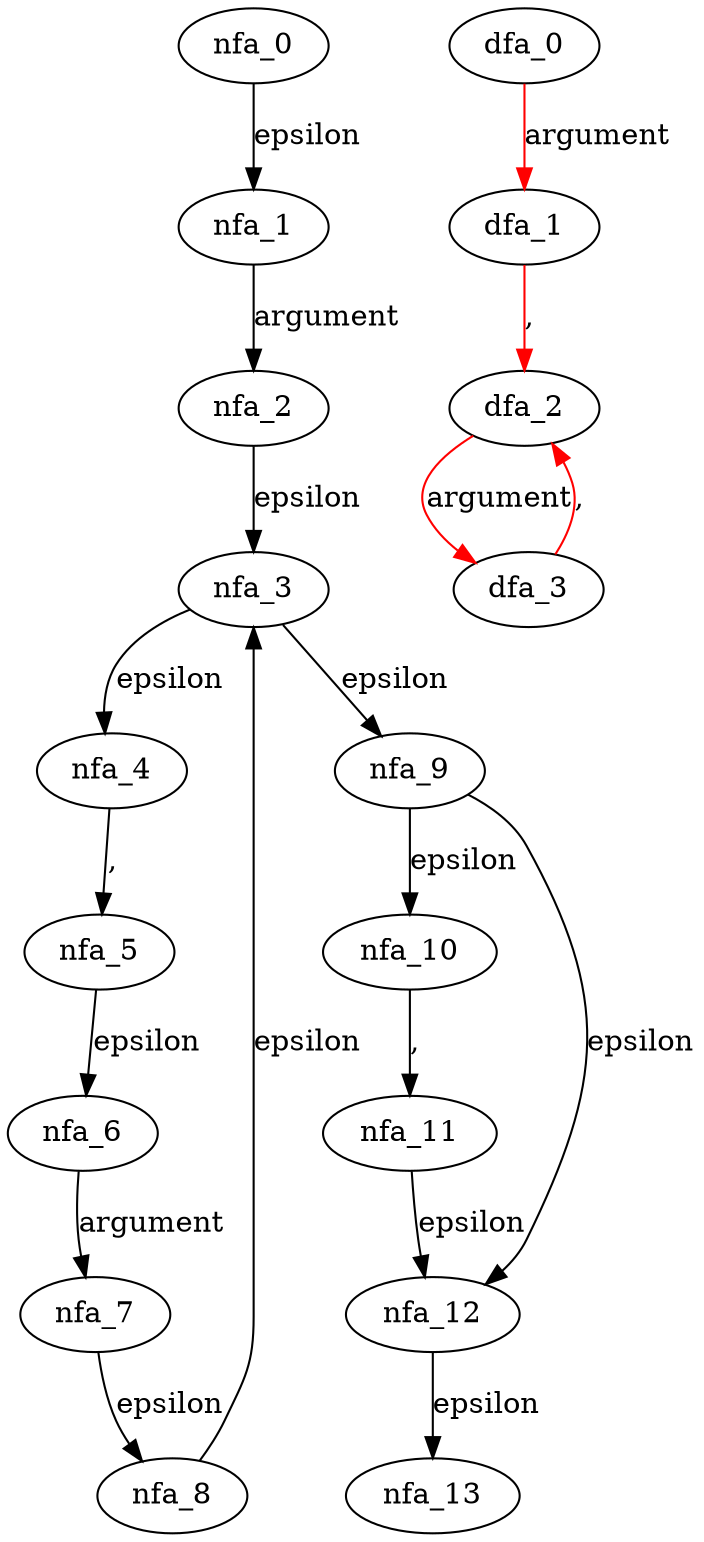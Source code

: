 digraph arglist {
 subgraph arglist_nfa {
  nfa_0->nfa_1[label=epsilon]
  nfa_1->nfa_2[label=argument]
  nfa_2->nfa_3[label=epsilon]
  nfa_3->nfa_4[label=epsilon]
  nfa_4->nfa_5[label=","]
  nfa_5->nfa_6[label=epsilon]
  nfa_6->nfa_7[label=argument]
  nfa_7->nfa_8[label=epsilon]
  nfa_8->nfa_3[label=epsilon]
  nfa_3->nfa_9[label=epsilon]
  nfa_9->nfa_10[label=epsilon]
  nfa_10->nfa_11[label=","]
  nfa_11->nfa_12[label=epsilon]
  nfa_12->nfa_13[label=epsilon]
  nfa_9->nfa_12[label=epsilon]
  }
 subgraph arglist_dfa {
  dfa_0->dfa_1[label=argument,color=red]
  dfa_1->dfa_2[label=",",color=red]
  dfa_2->dfa_3[label=argument,color=red]
  dfa_3->dfa_2[label=",",color=red]
  }
}
